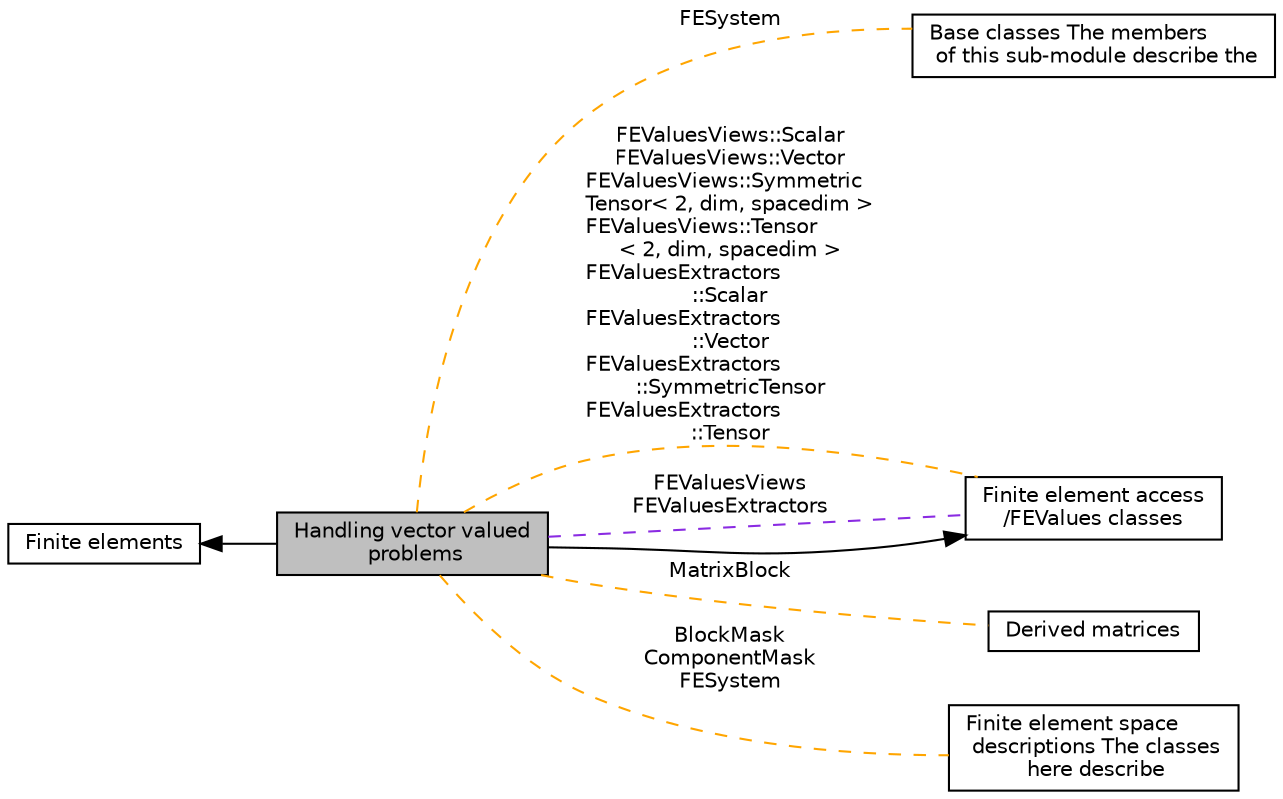digraph "Handling vector valued problems"
{
  edge [fontname="Helvetica",fontsize="10",labelfontname="Helvetica",labelfontsize="10"];
  node [fontname="Helvetica",fontsize="10",shape=box];
  rankdir=LR;
  Node5 [label="Base classes The members\l of this sub-module describe the",height=0.2,width=0.4,color="black", fillcolor="white", style="filled",URL="$group__febase.html",tooltip="implementation mechanics of finite element classes, without actually implementing a concrete element...."];
  Node2 [label="Finite elements",height=0.2,width=0.4,color="black", fillcolor="white", style="filled",URL="$group__feall.html",tooltip="All classes related to shape functions and to access to shape functions. This concerns the actual val..."];
  Node1 [label="Handling vector valued\l problems",height=0.2,width=0.4,color="black", fillcolor="grey75", style="filled", fontcolor="black",tooltip="Vector-valued problems are systems of partial differential equations. These are problems where the so..."];
  Node3 [label="Finite element access\l/FEValues classes",height=0.2,width=0.4,color="black", fillcolor="white", style="filled",URL="$group__feaccess.html",tooltip="The classes in this module are used when one wants to assemble matrices or vectors...."];
  Node6 [label="Derived matrices",height=0.2,width=0.4,color="black", fillcolor="white", style="filled",URL="$group__Matrix2.html",tooltip="These matrices are built on top of the basic matrices. They perform special operations using the inte..."];
  Node4 [label="Finite element space\l descriptions The classes\l here describe",height=0.2,width=0.4,color="black", fillcolor="white", style="filled",URL="$group__fe.html",tooltip="finite element spaces, such as the simplest Q1 (bi-/trilinear) spaces, and higher order Lagrangian sp..."];
  Node2->Node1 [shape=plaintext, dir="back", style="solid"];
  Node3->Node1 [shape=plaintext, dir="back", style="solid"];
  Node1->Node4 [shape=plaintext, label="BlockMask\nComponentMask\nFESystem", color="orange", dir="none", style="dashed"];
  Node1->Node5 [shape=plaintext, label="FESystem", color="orange", dir="none", style="dashed"];
  Node1->Node3 [shape=plaintext, label="FEValuesViews::Scalar\nFEValuesViews::Vector\nFEValuesViews::Symmetric\lTensor\< 2, dim, spacedim \>\nFEValuesViews::Tensor\l\< 2, dim, spacedim \>\nFEValuesExtractors\l::Scalar\nFEValuesExtractors\l::Vector\nFEValuesExtractors\l::SymmetricTensor\nFEValuesExtractors\l::Tensor", color="orange", dir="none", style="dashed"];
  Node1->Node6 [shape=plaintext, label="MatrixBlock", color="orange", dir="none", style="dashed"];
  Node1->Node3 [shape=plaintext, label="FEValuesViews\nFEValuesExtractors", color="blueviolet", dir="none", style="dashed"];
}
